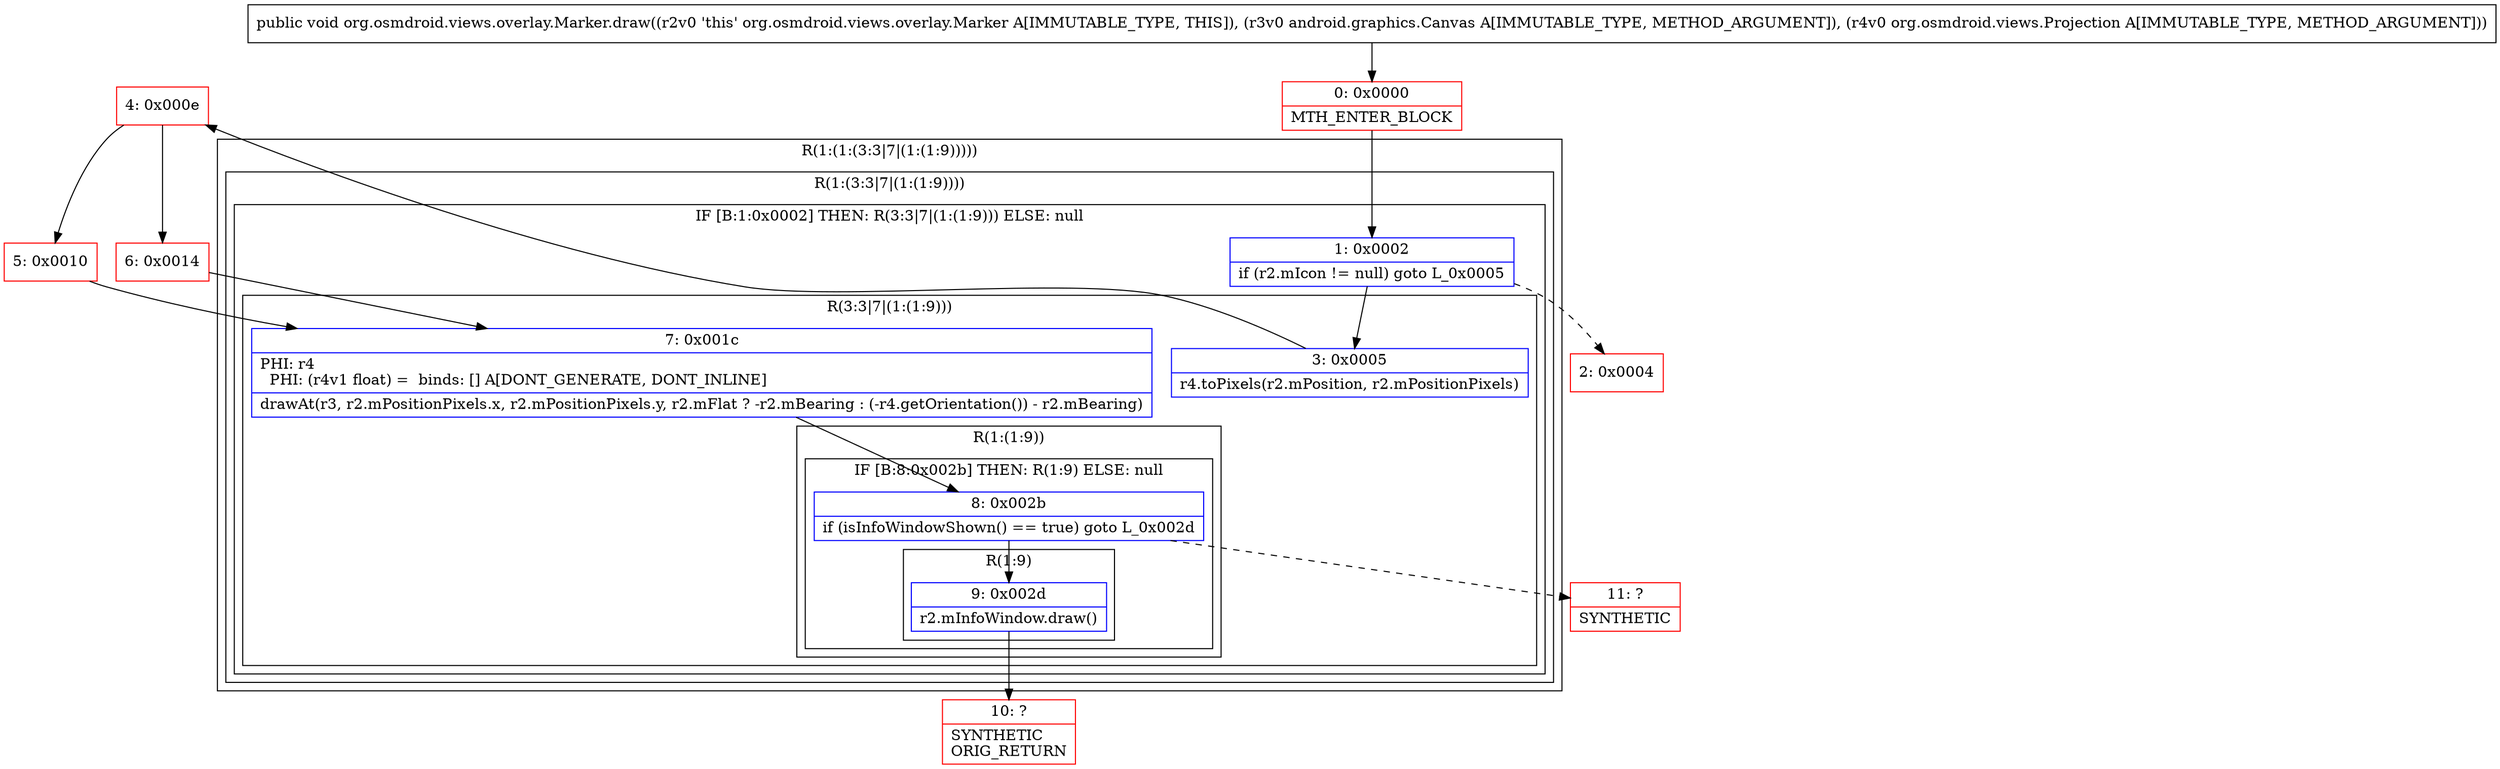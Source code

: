 digraph "CFG fororg.osmdroid.views.overlay.Marker.draw(Landroid\/graphics\/Canvas;Lorg\/osmdroid\/views\/Projection;)V" {
subgraph cluster_Region_1259040015 {
label = "R(1:(1:(3:3|7|(1:(1:9)))))";
node [shape=record,color=blue];
subgraph cluster_Region_1630793980 {
label = "R(1:(3:3|7|(1:(1:9))))";
node [shape=record,color=blue];
subgraph cluster_IfRegion_1888194510 {
label = "IF [B:1:0x0002] THEN: R(3:3|7|(1:(1:9))) ELSE: null";
node [shape=record,color=blue];
Node_1 [shape=record,label="{1\:\ 0x0002|if (r2.mIcon != null) goto L_0x0005\l}"];
subgraph cluster_Region_609581127 {
label = "R(3:3|7|(1:(1:9)))";
node [shape=record,color=blue];
Node_3 [shape=record,label="{3\:\ 0x0005|r4.toPixels(r2.mPosition, r2.mPositionPixels)\l}"];
Node_7 [shape=record,label="{7\:\ 0x001c|PHI: r4 \l  PHI: (r4v1 float) =  binds: [] A[DONT_GENERATE, DONT_INLINE]\l|drawAt(r3, r2.mPositionPixels.x, r2.mPositionPixels.y, r2.mFlat ? \-r2.mBearing : (\-r4.getOrientation()) \- r2.mBearing)\l}"];
subgraph cluster_Region_874912471 {
label = "R(1:(1:9))";
node [shape=record,color=blue];
subgraph cluster_IfRegion_1248635071 {
label = "IF [B:8:0x002b] THEN: R(1:9) ELSE: null";
node [shape=record,color=blue];
Node_8 [shape=record,label="{8\:\ 0x002b|if (isInfoWindowShown() == true) goto L_0x002d\l}"];
subgraph cluster_Region_1723182019 {
label = "R(1:9)";
node [shape=record,color=blue];
Node_9 [shape=record,label="{9\:\ 0x002d|r2.mInfoWindow.draw()\l}"];
}
}
}
}
}
}
}
Node_0 [shape=record,color=red,label="{0\:\ 0x0000|MTH_ENTER_BLOCK\l}"];
Node_2 [shape=record,color=red,label="{2\:\ 0x0004}"];
Node_4 [shape=record,color=red,label="{4\:\ 0x000e}"];
Node_5 [shape=record,color=red,label="{5\:\ 0x0010}"];
Node_6 [shape=record,color=red,label="{6\:\ 0x0014}"];
Node_10 [shape=record,color=red,label="{10\:\ ?|SYNTHETIC\lORIG_RETURN\l}"];
Node_11 [shape=record,color=red,label="{11\:\ ?|SYNTHETIC\l}"];
MethodNode[shape=record,label="{public void org.osmdroid.views.overlay.Marker.draw((r2v0 'this' org.osmdroid.views.overlay.Marker A[IMMUTABLE_TYPE, THIS]), (r3v0 android.graphics.Canvas A[IMMUTABLE_TYPE, METHOD_ARGUMENT]), (r4v0 org.osmdroid.views.Projection A[IMMUTABLE_TYPE, METHOD_ARGUMENT])) }"];
MethodNode -> Node_0;
Node_1 -> Node_2[style=dashed];
Node_1 -> Node_3;
Node_3 -> Node_4;
Node_7 -> Node_8;
Node_8 -> Node_9;
Node_8 -> Node_11[style=dashed];
Node_9 -> Node_10;
Node_0 -> Node_1;
Node_4 -> Node_5;
Node_4 -> Node_6;
Node_5 -> Node_7;
Node_6 -> Node_7;
}

